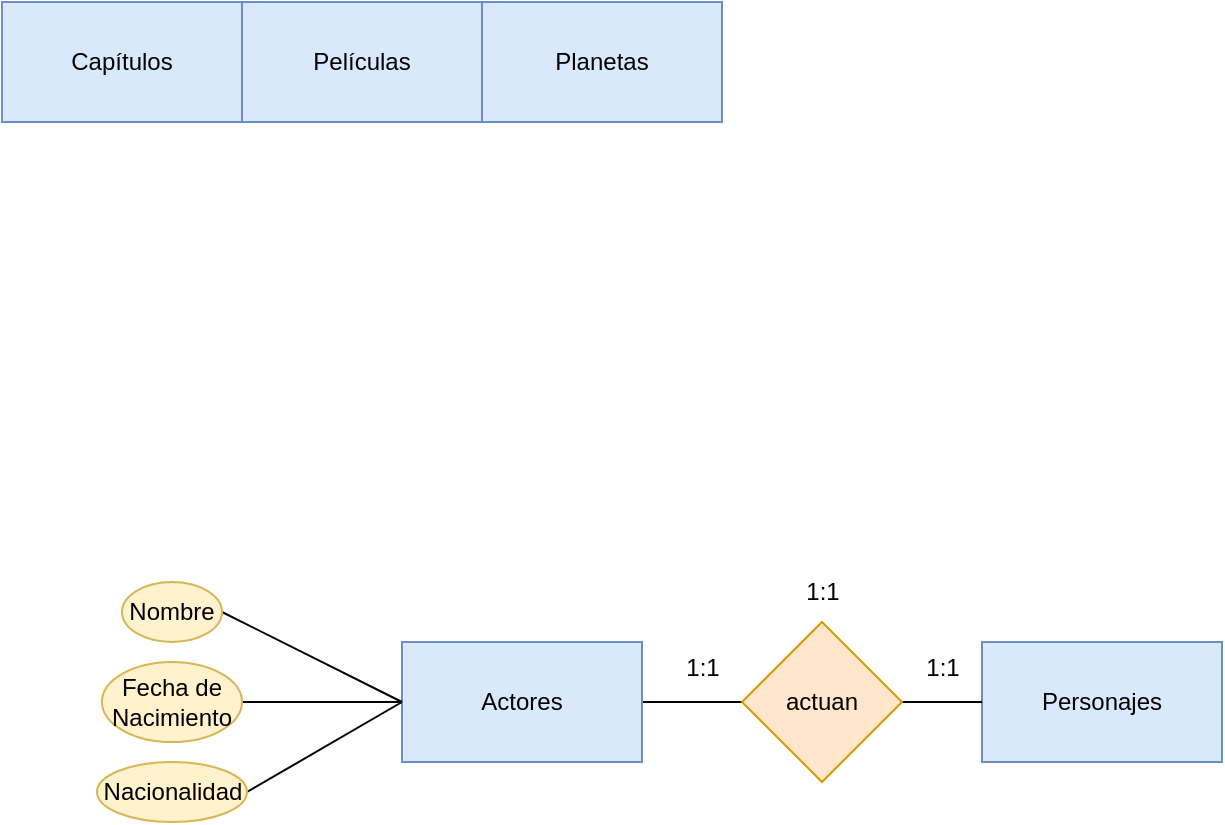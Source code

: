 <mxfile version="22.0.4" type="github">
  <diagram name="Página-1" id="tgJvauN8oL1YI1qP5kh8">
    <mxGraphModel dx="1658" dy="908" grid="1" gridSize="10" guides="1" tooltips="1" connect="1" arrows="1" fold="1" page="1" pageScale="1" pageWidth="1169" pageHeight="827" math="0" shadow="0">
      <root>
        <mxCell id="0" />
        <mxCell id="1" parent="0" />
        <mxCell id="FqyxBrGEKv9SOuB2avVY-1" style="rounded=0;orthogonalLoop=1;jettySize=auto;html=1;exitX=1;exitY=0.5;exitDx=0;exitDy=0;entryX=0;entryY=0.5;entryDx=0;entryDy=0;endArrow=none;endFill=0;" edge="1" parent="1" source="21ie6zG3xMY1rtKyhBJ1-2" target="21ie6zG3xMY1rtKyhBJ1-15">
          <mxGeometry relative="1" as="geometry" />
        </mxCell>
        <mxCell id="21ie6zG3xMY1rtKyhBJ1-2" value="Actores" style="rounded=0;whiteSpace=wrap;html=1;fillColor=#dae8fc;strokeColor=#6c8ebf;" parent="1" vertex="1">
          <mxGeometry x="280" y="370" width="120" height="60" as="geometry" />
        </mxCell>
        <mxCell id="21ie6zG3xMY1rtKyhBJ1-3" value="Personajes" style="rounded=0;whiteSpace=wrap;html=1;fillColor=#dae8fc;strokeColor=#6c8ebf;" parent="1" vertex="1">
          <mxGeometry x="570" y="370" width="120" height="60" as="geometry" />
        </mxCell>
        <mxCell id="21ie6zG3xMY1rtKyhBJ1-4" value="Capítulos" style="rounded=0;whiteSpace=wrap;html=1;fillColor=#dae8fc;strokeColor=#6c8ebf;" parent="1" vertex="1">
          <mxGeometry x="80" y="50" width="120" height="60" as="geometry" />
        </mxCell>
        <mxCell id="21ie6zG3xMY1rtKyhBJ1-5" value="Películas" style="rounded=0;whiteSpace=wrap;html=1;fillColor=#dae8fc;strokeColor=#6c8ebf;" parent="1" vertex="1">
          <mxGeometry x="200" y="50" width="120" height="60" as="geometry" />
        </mxCell>
        <mxCell id="21ie6zG3xMY1rtKyhBJ1-6" value="Planetas" style="rounded=0;whiteSpace=wrap;html=1;fillColor=#dae8fc;strokeColor=#6c8ebf;" parent="1" vertex="1">
          <mxGeometry x="320" y="50" width="120" height="60" as="geometry" />
        </mxCell>
        <mxCell id="21ie6zG3xMY1rtKyhBJ1-12" style="rounded=0;orthogonalLoop=1;jettySize=auto;html=1;exitX=1;exitY=0.5;exitDx=0;exitDy=0;entryX=0;entryY=0.5;entryDx=0;entryDy=0;endArrow=none;endFill=0;" parent="1" source="21ie6zG3xMY1rtKyhBJ1-8" target="21ie6zG3xMY1rtKyhBJ1-2" edge="1">
          <mxGeometry relative="1" as="geometry" />
        </mxCell>
        <mxCell id="21ie6zG3xMY1rtKyhBJ1-8" value="Nombre" style="ellipse;whiteSpace=wrap;html=1;fillColor=#fff2cc;strokeColor=#d6b656;movable=1;resizable=1;rotatable=1;deletable=1;editable=1;locked=0;connectable=1;" parent="1" vertex="1">
          <mxGeometry x="140" y="340" width="50" height="30" as="geometry" />
        </mxCell>
        <mxCell id="21ie6zG3xMY1rtKyhBJ1-13" style="rounded=0;orthogonalLoop=1;jettySize=auto;html=1;entryX=0;entryY=0.5;entryDx=0;entryDy=0;endArrow=none;endFill=0;" parent="1" source="21ie6zG3xMY1rtKyhBJ1-9" target="21ie6zG3xMY1rtKyhBJ1-2" edge="1">
          <mxGeometry relative="1" as="geometry" />
        </mxCell>
        <mxCell id="21ie6zG3xMY1rtKyhBJ1-9" value="Fecha de Nacimiento" style="ellipse;whiteSpace=wrap;html=1;fillColor=#fff2cc;strokeColor=#d6b656;" parent="1" vertex="1">
          <mxGeometry x="130" y="380" width="70" height="40" as="geometry" />
        </mxCell>
        <mxCell id="21ie6zG3xMY1rtKyhBJ1-14" style="rounded=0;orthogonalLoop=1;jettySize=auto;html=1;exitX=1;exitY=0.5;exitDx=0;exitDy=0;entryX=0;entryY=0.5;entryDx=0;entryDy=0;endArrow=none;endFill=0;" parent="1" source="21ie6zG3xMY1rtKyhBJ1-11" target="21ie6zG3xMY1rtKyhBJ1-2" edge="1">
          <mxGeometry relative="1" as="geometry" />
        </mxCell>
        <mxCell id="21ie6zG3xMY1rtKyhBJ1-11" value="Nacionalidad" style="ellipse;whiteSpace=wrap;html=1;fillColor=#fff2cc;strokeColor=#d6b656;movable=1;resizable=1;rotatable=1;deletable=1;editable=1;locked=0;connectable=1;" parent="1" vertex="1">
          <mxGeometry x="127.5" y="430" width="75" height="30" as="geometry" />
        </mxCell>
        <mxCell id="FqyxBrGEKv9SOuB2avVY-2" style="edgeStyle=orthogonalEdgeStyle;rounded=0;orthogonalLoop=1;jettySize=auto;html=1;entryX=0;entryY=0.5;entryDx=0;entryDy=0;endArrow=none;endFill=0;" edge="1" parent="1" source="21ie6zG3xMY1rtKyhBJ1-15" target="21ie6zG3xMY1rtKyhBJ1-3">
          <mxGeometry relative="1" as="geometry" />
        </mxCell>
        <mxCell id="21ie6zG3xMY1rtKyhBJ1-15" value="actuan" style="rhombus;whiteSpace=wrap;html=1;fillColor=#ffe6cc;strokeColor=#d79b00;" parent="1" vertex="1">
          <mxGeometry x="450" y="360" width="80" height="80" as="geometry" />
        </mxCell>
        <mxCell id="FqyxBrGEKv9SOuB2avVY-4" value="1:1" style="text;html=1;align=center;verticalAlign=middle;resizable=0;points=[];autosize=1;strokeColor=none;fillColor=none;" vertex="1" parent="1">
          <mxGeometry x="410" y="368" width="40" height="30" as="geometry" />
        </mxCell>
        <mxCell id="FqyxBrGEKv9SOuB2avVY-5" value="1:1" style="text;html=1;align=center;verticalAlign=middle;resizable=0;points=[];autosize=1;strokeColor=none;fillColor=none;" vertex="1" parent="1">
          <mxGeometry x="530" y="368" width="40" height="30" as="geometry" />
        </mxCell>
        <mxCell id="FqyxBrGEKv9SOuB2avVY-6" value="1:1" style="text;html=1;align=center;verticalAlign=middle;resizable=0;points=[];autosize=1;strokeColor=none;fillColor=none;" vertex="1" parent="1">
          <mxGeometry x="470" y="330" width="40" height="30" as="geometry" />
        </mxCell>
      </root>
    </mxGraphModel>
  </diagram>
</mxfile>
